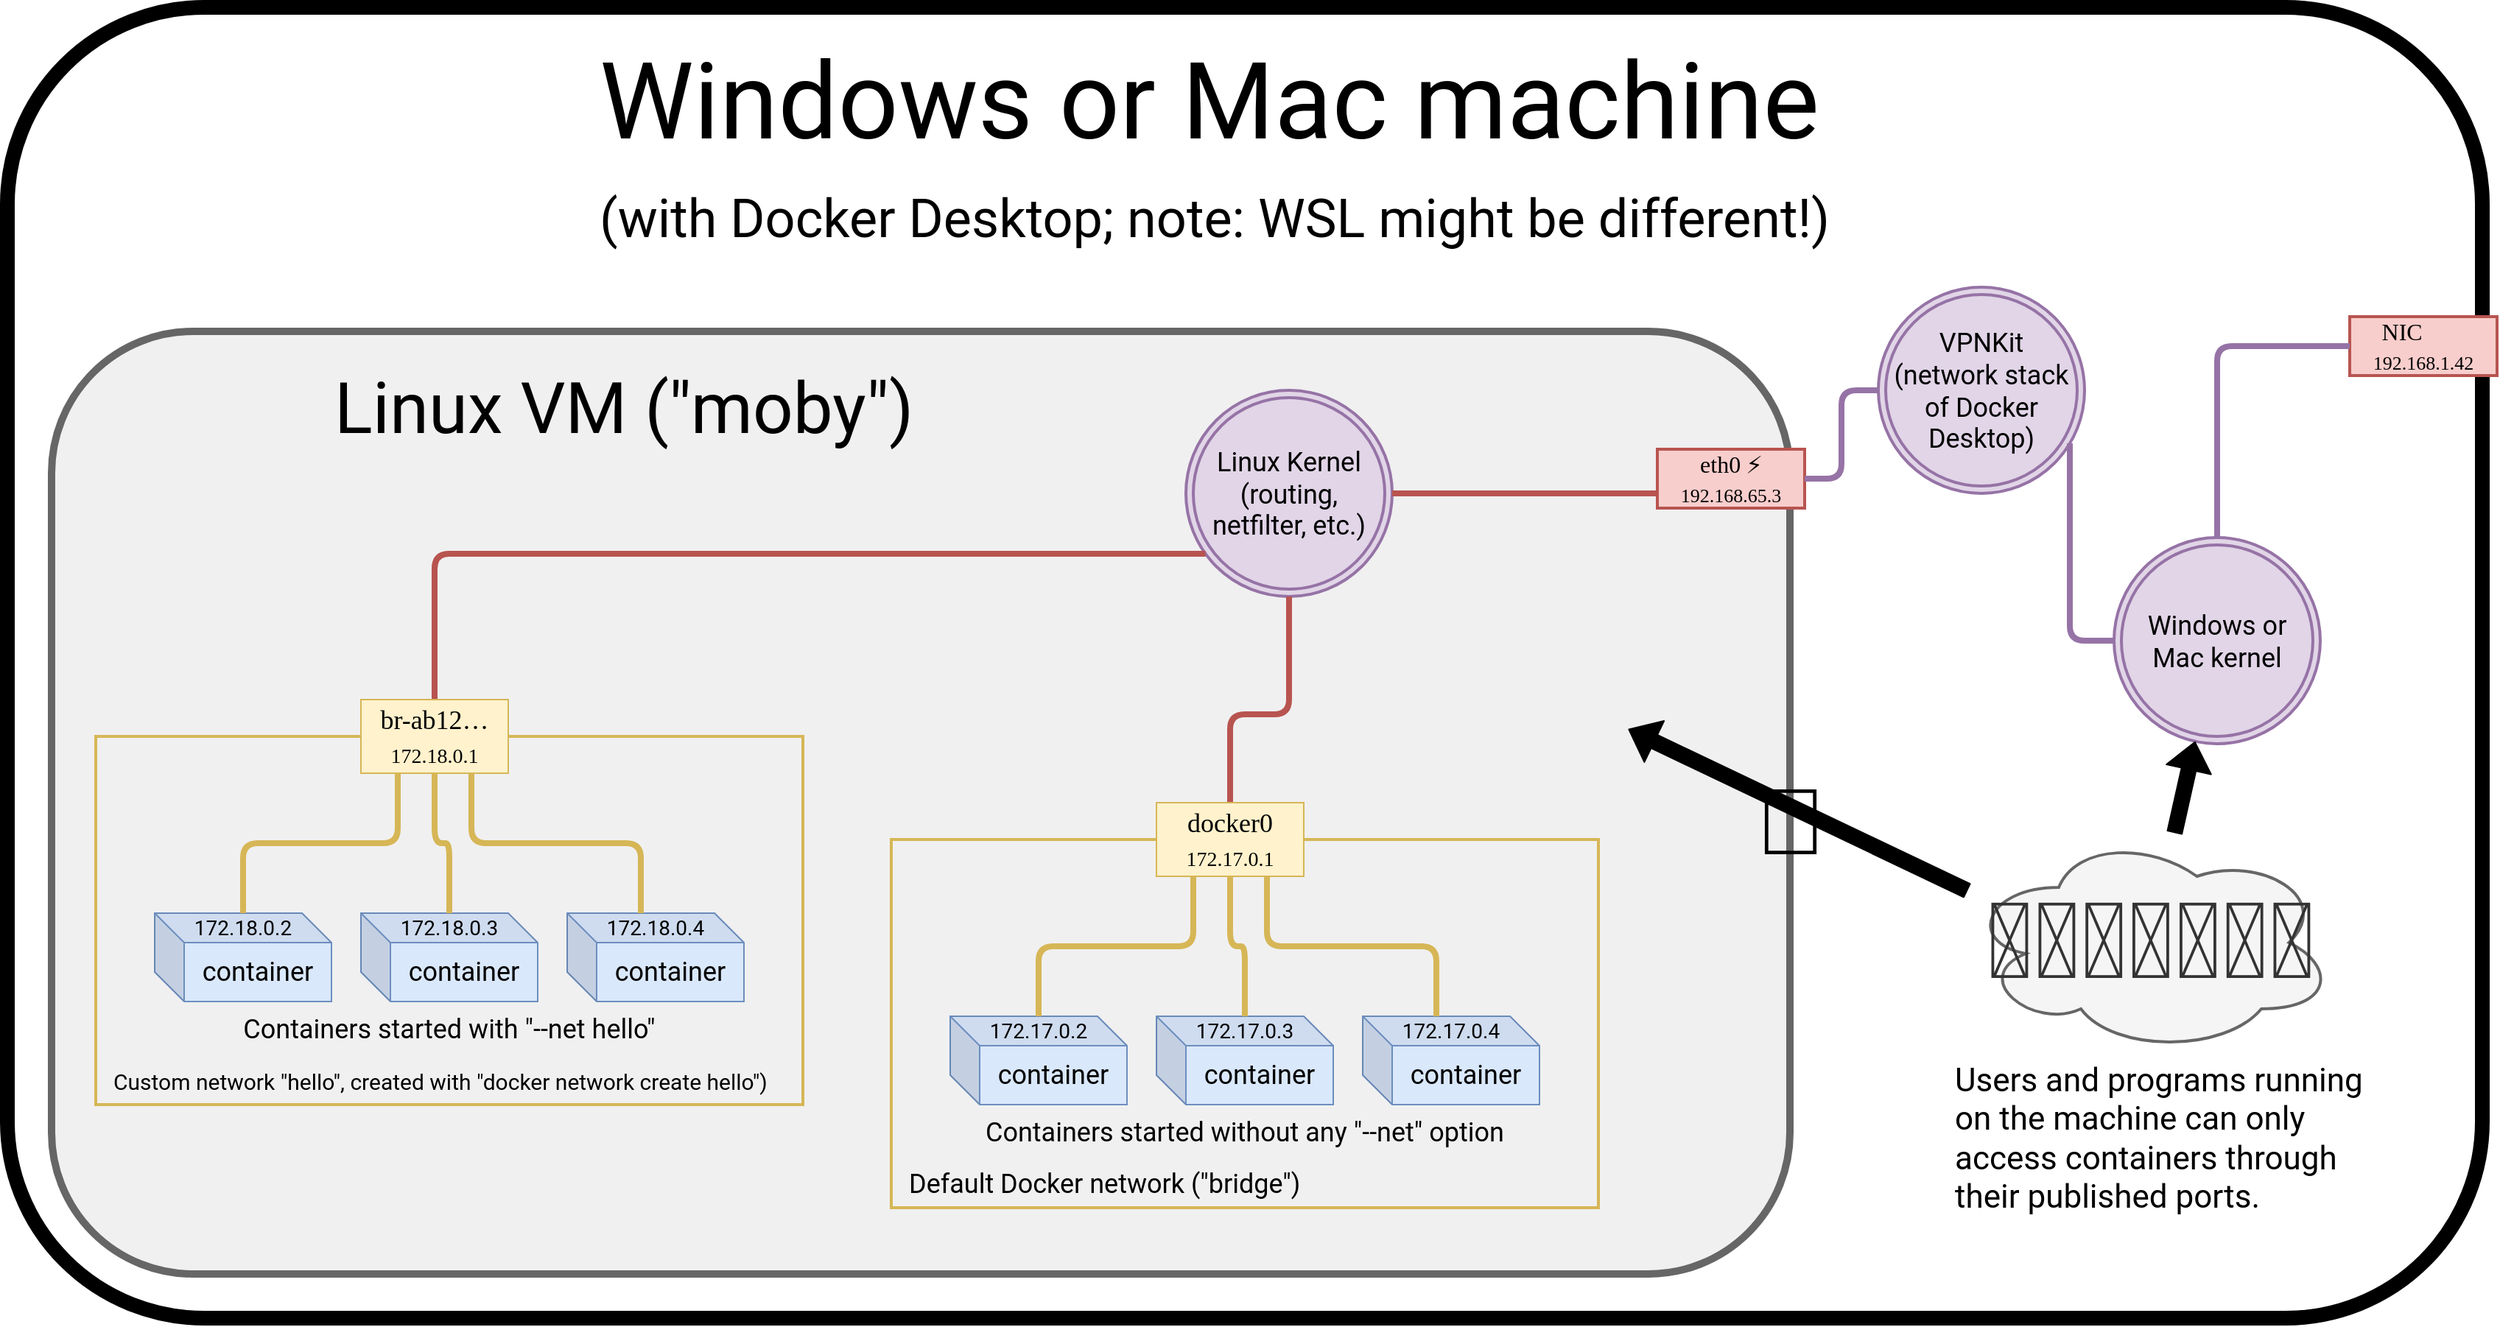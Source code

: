 <mxfile version="15.5.5" type="dropbox"><diagram name="Page-1" id="c37626ed-c26b-45fb-9056-f9ebc6bb27b6"><mxGraphModel dx="1099" dy="1464" grid="1" gridSize="10" guides="1" tooltips="1" connect="1" arrows="1" fold="1" page="1" pageScale="1" pageWidth="1100" pageHeight="850" background="none" math="0" shadow="0"><root><mxCell id="0"/><mxCell id="1" parent="0"/><mxCell id="JxuDSSSD3Yc8OIMS4-AJ-1" value="" style="rounded=1;whiteSpace=wrap;html=1;fontFamily=Roboto;fontSource=https%3A%2F%2Ffonts.googleapis.com%2Fcss%3Ffamily%3DRoboto;fontSize=72;strokeWidth=10;fillColor=none;align=center;perimeterSpacing=0;" parent="1" vertex="1"><mxGeometry x="160" y="-140" width="1680" height="890" as="geometry"/></mxCell><mxCell id="La_aAElFL1VzLqNHk7Vx-23" value="" style="rounded=1;whiteSpace=wrap;html=1;fontFamily=Roboto;fontSource=https%3A%2F%2Ffonts.googleapis.com%2Fcss%3Ffamily%3DRoboto;fontSize=72;strokeWidth=5;align=center;perimeterSpacing=0;fillColor=#f0f0f0;strokeColor=#666666;fontColor=#333333;" parent="1" vertex="1"><mxGeometry x="190" y="80" width="1180" height="640" as="geometry"/></mxCell><mxCell id="La_aAElFL1VzLqNHk7Vx-24" value="&lt;p style=&quot;line-height: 0.5&quot; align=&quot;left&quot;&gt;&lt;/p&gt;&lt;div align=&quot;left&quot;&gt;&lt;font style=&quot;font-size: 48px&quot;&gt;Linux VM (&quot;moby&quot;)&lt;/font&gt;&lt;font style=&quot;font-size: 48px&quot;&gt;&lt;br&gt;&lt;/font&gt;&lt;/div&gt;&lt;p align=&quot;left&quot;&gt;&lt;/p&gt;" style="text;html=1;strokeColor=none;fillColor=none;align=left;verticalAlign=middle;whiteSpace=wrap;rounded=0;fontFamily=Roboto;fontSource=https%3A%2F%2Ffonts.googleapis.com%2Fcss%3Ffamily%3DRoboto;fontSize=72;" parent="1" vertex="1"><mxGeometry x="380" y="60" width="450" height="130" as="geometry"/></mxCell><mxCell id="La_aAElFL1VzLqNHk7Vx-20" value="" style="shape=image;verticalLabelPosition=bottom;labelBackgroundColor=#ffffff;verticalAlign=top;aspect=fixed;imageAspect=0;image=https://images-wixmp-ed30a86b8c4ca887773594c2.wixmp.com/i/a7b9934d-93f8-4025-8787-016ea09695da/d8m1nku-48fef80c-44e0-413e-9765-098c9dfa973f.png;" parent="1" vertex="1"><mxGeometry x="220" y="110" width="149.19" height="180" as="geometry"/></mxCell><mxCell id="La_aAElFL1VzLqNHk7Vx-27" value="&lt;div style=&quot;font-size: 16px&quot;&gt;eth0 ⚡️&lt;/div&gt;&lt;div style=&quot;font-size: 16px&quot;&gt;&lt;font style=&quot;font-size: 13px&quot;&gt;192.168.65.3&lt;/font&gt;&lt;br&gt;&lt;/div&gt;" style="rounded=0;whiteSpace=wrap;html=1;fontFamily=Roboto Mono;fontSource=https%3A%2F%2Ffonts.googleapis.com%2Fcss%3Ffamily%3DRoboto%2BMono;fontSize=16;strokeWidth=2;fillColor=#f8cecc;align=center;spacing=2;strokeColor=#b85450;" parent="1" vertex="1"><mxGeometry x="1280" y="160" width="100" height="40" as="geometry"/></mxCell><mxCell id="La_aAElFL1VzLqNHk7Vx-38" value="&lt;div style=&quot;font-size: 72px&quot; align=&quot;left&quot;&gt;&lt;font style=&quot;font-size: 72px&quot;&gt;👨🏾‍💻👩🏼‍💻🤖&lt;br&gt;&lt;/font&gt;&lt;/div&gt;" style="ellipse;shape=cloud;whiteSpace=wrap;html=1;fontFamily=Roboto;fontSource=https%3A%2F%2Ffonts.googleapis.com%2Fcss%3Ffamily%3DRoboto;fontSize=72;strokeWidth=2;fillColor=#f5f5f5;align=center;strokeColor=#666666;fontColor=#333333;" parent="1" vertex="1"><mxGeometry x="1490" y="420" width="250" height="150" as="geometry"/></mxCell><mxCell id="La_aAElFL1VzLqNHk7Vx-39" value="&lt;div style=&quot;font-size: 22px;&quot; align=&quot;left&quot;&gt;&lt;font data-font-src=&quot;https://fonts.googleapis.com/css?family=Roboto&quot; style=&quot;font-size: 22px;&quot; face=&quot;Roboto&quot;&gt;Users and programs running on the machine can only access containers through their published ports.&lt;br style=&quot;font-size: 22px;&quot;&gt;&lt;/font&gt;&lt;/div&gt;" style="text;html=1;strokeColor=none;fillColor=none;align=left;verticalAlign=middle;whiteSpace=wrap;rounded=0;fontFamily=Roboto Mono;fontSource=https%3A%2F%2Ffonts.googleapis.com%2Fcss%3Ffamily%3DRoboto%2BMono;fontSize=22;" parent="1" vertex="1"><mxGeometry x="1480" y="550" width="280" height="155" as="geometry"/></mxCell><mxCell id="La_aAElFL1VzLqNHk7Vx-41" value="&lt;div align=&quot;center&quot;&gt;Linux Kernel&lt;/div&gt;&lt;div align=&quot;center&quot;&gt;(routing, netfilter, etc.)&lt;br&gt;&lt;/div&gt;" style="ellipse;shape=doubleEllipse;whiteSpace=wrap;html=1;aspect=fixed;rounded=1;fontFamily=Roboto;fontSource=https%3A%2F%2Ffonts.googleapis.com%2Fcss%3Ffamily%3DRoboto;fontSize=18;strokeWidth=2;fillColor=#e1d5e7;align=center;strokeColor=#9673a6;" parent="1" vertex="1"><mxGeometry x="960" y="120" width="140" height="140" as="geometry"/></mxCell><mxCell id="La_aAElFL1VzLqNHk7Vx-43" value="" style="html=1;rounded=1;fontFamily=Roboto;fontSource=https%3A%2F%2Ffonts.googleapis.com%2Fcss%3Ffamily%3DRoboto;fontSize=14;edgeStyle=orthogonalEdgeStyle;entryX=0;entryY=0.75;entryDx=0;entryDy=0;sketch=0;shadow=0;strokeColor=#b85450;strokeWidth=4;endArrow=none;endFill=0;fillColor=#f8cecc;" parent="1" source="La_aAElFL1VzLqNHk7Vx-41" target="La_aAElFL1VzLqNHk7Vx-27" edge="1"><mxGeometry width="100" relative="1" as="geometry"><mxPoint x="900" y="300" as="sourcePoint"/><mxPoint x="1015" y="395" as="targetPoint"/></mxGeometry></mxCell><mxCell id="La_aAElFL1VzLqNHk7Vx-45" value="" style="html=1;rounded=1;fontFamily=Roboto;fontSource=https%3A%2F%2Ffonts.googleapis.com%2Fcss%3Ffamily%3DRoboto;fontSize=14;edgeStyle=orthogonalEdgeStyle;sketch=0;shadow=0;strokeColor=#b85450;strokeWidth=4;endArrow=none;endFill=0;fillColor=#f8cecc;" parent="1" source="La_aAElFL1VzLqNHk7Vx-41" target="La_aAElFL1VzLqNHk7Vx-4" edge="1"><mxGeometry width="100" relative="1" as="geometry"><mxPoint x="910" y="310" as="sourcePoint"/><mxPoint x="990" y="270" as="targetPoint"/><Array as="points"><mxPoint x="450" y="231"/></Array></mxGeometry></mxCell><mxCell id="lueCSmkLu6gy37OIB6bL-1" value="" style="group" parent="1" vertex="1" connectable="0"><mxGeometry x="220" y="330" width="480" height="275" as="geometry"/></mxCell><mxCell id="La_aAElFL1VzLqNHk7Vx-16" value="" style="rounded=0;whiteSpace=wrap;html=1;fontFamily=Roboto;fontSource=https%3A%2F%2Ffonts.googleapis.com%2Fcss%3Ffamily%3DRoboto;fontSize=14;fillColor=none;strokeWidth=2;strokeColor=#d6b656;" parent="lueCSmkLu6gy37OIB6bL-1" vertex="1"><mxGeometry y="25" width="480" height="250" as="geometry"/></mxCell><mxCell id="La_aAElFL1VzLqNHk7Vx-4" value="&lt;div&gt;&lt;font data-font-src=&quot;https://fonts.googleapis.com/css?family=Roboto+Mono&quot; face=&quot;Roboto Mono&quot;&gt;br-ab12…&lt;/font&gt;&lt;br&gt;&lt;font data-font-src=&quot;https://fonts.googleapis.com/css?family=Roboto+Mono&quot; face=&quot;Roboto Mono&quot;&gt;&lt;font data-font-src=&quot;https://fonts.googleapis.com/css?family=Roboto+Mono&quot; face=&quot;Roboto Mono&quot;&gt;&lt;font style=&quot;font-size: 14px&quot;&gt;172.18.0.1&lt;/font&gt;&lt;/font&gt;&lt;/font&gt;&lt;/div&gt;" style="rounded=0;whiteSpace=wrap;html=1;fontFamily=Roboto;fontSource=https%3A%2F%2Ffonts.googleapis.com%2Fcss%3Ffamily%3DRoboto;fontSize=18;fillColor=#fff2cc;strokeColor=#d6b656;" parent="lueCSmkLu6gy37OIB6bL-1" vertex="1"><mxGeometry x="180" width="100" height="50" as="geometry"/></mxCell><mxCell id="La_aAElFL1VzLqNHk7Vx-6" value="" style="group" parent="lueCSmkLu6gy37OIB6bL-1" vertex="1" connectable="0"><mxGeometry x="40" y="145" width="120" height="60" as="geometry"/></mxCell><mxCell id="La_aAElFL1VzLqNHk7Vx-1" value="&lt;font data-font-src=&quot;https://fonts.googleapis.com/css?family=Roboto&quot; style=&quot;font-size: 18px;&quot; face=&quot;Roboto&quot;&gt;container&lt;/font&gt;" style="shape=cube;whiteSpace=wrap;html=1;boundedLbl=1;backgroundOutline=1;darkOpacity=0.05;darkOpacity2=0.1;fontSize=18;fillColor=#dae8fc;strokeColor=#6c8ebf;" parent="La_aAElFL1VzLqNHk7Vx-6" vertex="1"><mxGeometry width="120" height="60" as="geometry"/></mxCell><mxCell id="La_aAElFL1VzLqNHk7Vx-5" value="&lt;font style=&quot;font-size: 14px&quot;&gt;172&lt;/font&gt;&lt;font style=&quot;font-size: 14px&quot;&gt;.18.0.2&lt;/font&gt;" style="text;html=1;strokeColor=none;fillColor=none;align=center;verticalAlign=middle;whiteSpace=wrap;rounded=0;fontFamily=Roboto;fontSource=https%3A%2F%2Ffonts.googleapis.com%2Fcss%3Ffamily%3DRoboto;fontSize=18;" parent="La_aAElFL1VzLqNHk7Vx-6" vertex="1"><mxGeometry x="30" width="60" height="15" as="geometry"/></mxCell><mxCell id="La_aAElFL1VzLqNHk7Vx-7" value="" style="group" parent="lueCSmkLu6gy37OIB6bL-1" vertex="1" connectable="0"><mxGeometry x="180" y="145" width="120" height="60" as="geometry"/></mxCell><mxCell id="La_aAElFL1VzLqNHk7Vx-8" value="&lt;font data-font-src=&quot;https://fonts.googleapis.com/css?family=Roboto&quot; style=&quot;font-size: 18px;&quot; face=&quot;Roboto&quot;&gt;container&lt;/font&gt;" style="shape=cube;whiteSpace=wrap;html=1;boundedLbl=1;backgroundOutline=1;darkOpacity=0.05;darkOpacity2=0.1;fontSize=18;fillColor=#dae8fc;strokeColor=#6c8ebf;" parent="La_aAElFL1VzLqNHk7Vx-7" vertex="1"><mxGeometry width="120" height="60" as="geometry"/></mxCell><mxCell id="La_aAElFL1VzLqNHk7Vx-9" value="&lt;div&gt;&lt;font style=&quot;font-size: 14px&quot;&gt;172&lt;/font&gt;&lt;font style=&quot;font-size: 14px&quot;&gt;.18.0.3&lt;/font&gt;&lt;/div&gt;" style="text;html=1;strokeColor=none;fillColor=none;align=center;verticalAlign=middle;whiteSpace=wrap;rounded=0;fontFamily=Roboto;fontSource=https%3A%2F%2Ffonts.googleapis.com%2Fcss%3Ffamily%3DRoboto;fontSize=18;" parent="La_aAElFL1VzLqNHk7Vx-7" vertex="1"><mxGeometry x="30" width="60" height="15" as="geometry"/></mxCell><mxCell id="La_aAElFL1VzLqNHk7Vx-10" value="" style="group" parent="lueCSmkLu6gy37OIB6bL-1" vertex="1" connectable="0"><mxGeometry x="320" y="145" width="120" height="60" as="geometry"/></mxCell><mxCell id="La_aAElFL1VzLqNHk7Vx-11" value="&lt;font data-font-src=&quot;https://fonts.googleapis.com/css?family=Roboto&quot; style=&quot;font-size: 18px;&quot; face=&quot;Roboto&quot;&gt;container&lt;/font&gt;" style="shape=cube;whiteSpace=wrap;html=1;boundedLbl=1;backgroundOutline=1;darkOpacity=0.05;darkOpacity2=0.1;fontSize=18;fillColor=#dae8fc;strokeColor=#6c8ebf;" parent="La_aAElFL1VzLqNHk7Vx-10" vertex="1"><mxGeometry width="120" height="60" as="geometry"/></mxCell><mxCell id="La_aAElFL1VzLqNHk7Vx-12" value="&lt;font style=&quot;font-size: 14px&quot;&gt;172&lt;/font&gt;&lt;font style=&quot;font-size: 14px&quot;&gt;.18.0.4&lt;/font&gt;" style="text;html=1;strokeColor=none;fillColor=none;align=center;verticalAlign=middle;whiteSpace=wrap;rounded=0;fontFamily=Roboto;fontSource=https%3A%2F%2Ffonts.googleapis.com%2Fcss%3Ffamily%3DRoboto;fontSize=18;" parent="La_aAElFL1VzLqNHk7Vx-10" vertex="1"><mxGeometry x="30" width="60" height="15" as="geometry"/></mxCell><mxCell id="La_aAElFL1VzLqNHk7Vx-13" value="" style="html=1;rounded=1;fontFamily=Roboto;fontSource=https%3A%2F%2Ffonts.googleapis.com%2Fcss%3Ffamily%3DRoboto;fontSize=14;edgeStyle=orthogonalEdgeStyle;exitX=0.25;exitY=1;exitDx=0;exitDy=0;entryX=0.5;entryY=0;entryDx=0;entryDy=0;sketch=0;shadow=0;strokeColor=#d6b656;strokeWidth=4;endArrow=none;endFill=0;fillColor=#fff2cc;" parent="lueCSmkLu6gy37OIB6bL-1" source="La_aAElFL1VzLqNHk7Vx-4" target="La_aAElFL1VzLqNHk7Vx-5" edge="1"><mxGeometry width="100" relative="1" as="geometry"><mxPoint x="430" y="125" as="sourcePoint"/><mxPoint x="530" y="125" as="targetPoint"/></mxGeometry></mxCell><mxCell id="La_aAElFL1VzLqNHk7Vx-14" value="" style="html=1;rounded=1;fontFamily=Roboto;fontSource=https%3A%2F%2Ffonts.googleapis.com%2Fcss%3Ffamily%3DRoboto;fontSize=14;edgeStyle=orthogonalEdgeStyle;entryX=0.5;entryY=0;entryDx=0;entryDy=0;exitX=0.5;exitY=1;exitDx=0;exitDy=0;sketch=0;shadow=0;strokeColor=#d6b656;strokeWidth=4;endArrow=none;endFill=0;fillColor=#fff2cc;" parent="lueCSmkLu6gy37OIB6bL-1" source="La_aAElFL1VzLqNHk7Vx-4" target="La_aAElFL1VzLqNHk7Vx-9" edge="1"><mxGeometry width="100" relative="1" as="geometry"><mxPoint x="230" y="65" as="sourcePoint"/><mxPoint x="110" y="155" as="targetPoint"/></mxGeometry></mxCell><mxCell id="La_aAElFL1VzLqNHk7Vx-15" value="" style="html=1;rounded=1;fontFamily=Roboto;fontSource=https%3A%2F%2Ffonts.googleapis.com%2Fcss%3Ffamily%3DRoboto;fontSize=14;edgeStyle=orthogonalEdgeStyle;exitX=0.75;exitY=1;exitDx=0;exitDy=0;entryX=0;entryY=0;entryDx=50;entryDy=0;entryPerimeter=0;sketch=0;shadow=0;strokeColor=#d6b656;strokeWidth=4;endArrow=none;endFill=0;fillColor=#fff2cc;" parent="lueCSmkLu6gy37OIB6bL-1" source="La_aAElFL1VzLqNHk7Vx-4" target="La_aAElFL1VzLqNHk7Vx-11" edge="1"><mxGeometry width="100" relative="1" as="geometry"><mxPoint x="250" y="70" as="sourcePoint"/><mxPoint x="250" y="155" as="targetPoint"/></mxGeometry></mxCell><mxCell id="La_aAElFL1VzLqNHk7Vx-17" value="&lt;font style=&quot;font-size: 15px&quot;&gt;Custom network &quot;hello&quot;, created with &quot;docker network create hello&quot;)&lt;/font&gt;" style="text;html=1;strokeColor=none;fillColor=none;align=left;verticalAlign=middle;whiteSpace=wrap;rounded=0;fontFamily=Roboto;fontSource=https%3A%2F%2Ffonts.googleapis.com%2Fcss%3Ffamily%3DRoboto;fontSize=18;" parent="lueCSmkLu6gy37OIB6bL-1" vertex="1"><mxGeometry x="10" y="250" width="460" height="15" as="geometry"/></mxCell><mxCell id="La_aAElFL1VzLqNHk7Vx-18" value="&lt;div align=&quot;center&quot;&gt;Containers started with &quot;--net hello&quot;&lt;br&gt;&lt;/div&gt;" style="text;html=1;strokeColor=none;fillColor=none;align=center;verticalAlign=middle;whiteSpace=wrap;rounded=0;fontFamily=Roboto;fontSource=https%3A%2F%2Ffonts.googleapis.com%2Fcss%3Ffamily%3DRoboto;fontSize=18;" parent="lueCSmkLu6gy37OIB6bL-1" vertex="1"><mxGeometry x="10" y="215" width="460" height="15" as="geometry"/></mxCell><mxCell id="lueCSmkLu6gy37OIB6bL-54" value="" style="html=1;rounded=1;fontFamily=Roboto;fontSource=https%3A%2F%2Ffonts.googleapis.com%2Fcss%3Ffamily%3DRoboto;fontSize=14;edgeStyle=orthogonalEdgeStyle;sketch=0;shadow=0;strokeColor=#b85450;strokeWidth=4;endArrow=none;endFill=0;fillColor=#f8cecc;" parent="1" source="La_aAElFL1VzLqNHk7Vx-41" edge="1"><mxGeometry width="100" relative="1" as="geometry"><mxPoint x="1140" y="360" as="sourcePoint"/><mxPoint x="990" y="425" as="targetPoint"/><Array as="points"><mxPoint x="1030" y="340"/><mxPoint x="990" y="340"/></Array></mxGeometry></mxCell><mxCell id="lueCSmkLu6gy37OIB6bL-20" value="" style="group" parent="1" vertex="1" connectable="0"><mxGeometry x="760" y="400" width="555" height="275" as="geometry"/></mxCell><mxCell id="lueCSmkLu6gy37OIB6bL-21" value="" style="rounded=0;whiteSpace=wrap;html=1;fontFamily=Roboto;fontSource=https%3A%2F%2Ffonts.googleapis.com%2Fcss%3Ffamily%3DRoboto;fontSize=14;fillColor=none;strokeWidth=2;strokeColor=#d6b656;" parent="lueCSmkLu6gy37OIB6bL-20" vertex="1"><mxGeometry y="25" width="480" height="250" as="geometry"/></mxCell><mxCell id="lueCSmkLu6gy37OIB6bL-22" value="&lt;div&gt;&lt;font data-font-src=&quot;https://fonts.googleapis.com/css?family=Roboto+Mono&quot; face=&quot;Roboto Mono&quot;&gt;docker0&lt;/font&gt;&lt;br&gt;&lt;font data-font-src=&quot;https://fonts.googleapis.com/css?family=Roboto+Mono&quot; face=&quot;Roboto Mono&quot;&gt;&lt;font data-font-src=&quot;https://fonts.googleapis.com/css?family=Roboto+Mono&quot; face=&quot;Roboto Mono&quot;&gt;&lt;font style=&quot;font-size: 14px&quot;&gt;172.17.0.1&lt;/font&gt;&lt;/font&gt;&lt;/font&gt;&lt;/div&gt;" style="rounded=0;whiteSpace=wrap;html=1;fontFamily=Roboto;fontSource=https%3A%2F%2Ffonts.googleapis.com%2Fcss%3Ffamily%3DRoboto;fontSize=18;fillColor=#fff2cc;strokeColor=#d6b656;" parent="lueCSmkLu6gy37OIB6bL-20" vertex="1"><mxGeometry x="180" width="100" height="50" as="geometry"/></mxCell><mxCell id="lueCSmkLu6gy37OIB6bL-23" value="" style="group" parent="lueCSmkLu6gy37OIB6bL-20" vertex="1" connectable="0"><mxGeometry x="40" y="145" width="120" height="60" as="geometry"/></mxCell><mxCell id="lueCSmkLu6gy37OIB6bL-24" value="&lt;font data-font-src=&quot;https://fonts.googleapis.com/css?family=Roboto&quot; style=&quot;font-size: 18px;&quot; face=&quot;Roboto&quot;&gt;container&lt;/font&gt;" style="shape=cube;whiteSpace=wrap;html=1;boundedLbl=1;backgroundOutline=1;darkOpacity=0.05;darkOpacity2=0.1;fontSize=18;fillColor=#dae8fc;strokeColor=#6c8ebf;" parent="lueCSmkLu6gy37OIB6bL-23" vertex="1"><mxGeometry width="120" height="60" as="geometry"/></mxCell><mxCell id="lueCSmkLu6gy37OIB6bL-25" value="&lt;font style=&quot;font-size: 14px&quot;&gt;172&lt;/font&gt;&lt;font style=&quot;font-size: 14px&quot;&gt;.17.0.2&lt;/font&gt;" style="text;html=1;strokeColor=none;fillColor=none;align=center;verticalAlign=middle;whiteSpace=wrap;rounded=0;fontFamily=Roboto;fontSource=https%3A%2F%2Ffonts.googleapis.com%2Fcss%3Ffamily%3DRoboto;fontSize=18;" parent="lueCSmkLu6gy37OIB6bL-23" vertex="1"><mxGeometry x="30" width="60" height="15" as="geometry"/></mxCell><mxCell id="lueCSmkLu6gy37OIB6bL-26" value="" style="group" parent="lueCSmkLu6gy37OIB6bL-20" vertex="1" connectable="0"><mxGeometry x="180" y="145" width="120" height="60" as="geometry"/></mxCell><mxCell id="lueCSmkLu6gy37OIB6bL-27" value="&lt;font data-font-src=&quot;https://fonts.googleapis.com/css?family=Roboto&quot; style=&quot;font-size: 18px;&quot; face=&quot;Roboto&quot;&gt;container&lt;/font&gt;" style="shape=cube;whiteSpace=wrap;html=1;boundedLbl=1;backgroundOutline=1;darkOpacity=0.05;darkOpacity2=0.1;fontSize=18;fillColor=#dae8fc;strokeColor=#6c8ebf;" parent="lueCSmkLu6gy37OIB6bL-26" vertex="1"><mxGeometry width="120" height="60" as="geometry"/></mxCell><mxCell id="lueCSmkLu6gy37OIB6bL-28" value="&lt;div&gt;&lt;font style=&quot;font-size: 14px&quot;&gt;172&lt;/font&gt;&lt;font style=&quot;font-size: 14px&quot;&gt;.17.0.3&lt;/font&gt;&lt;/div&gt;" style="text;html=1;strokeColor=none;fillColor=none;align=center;verticalAlign=middle;whiteSpace=wrap;rounded=0;fontFamily=Roboto;fontSource=https%3A%2F%2Ffonts.googleapis.com%2Fcss%3Ffamily%3DRoboto;fontSize=18;" parent="lueCSmkLu6gy37OIB6bL-26" vertex="1"><mxGeometry x="30" width="60" height="15" as="geometry"/></mxCell><mxCell id="lueCSmkLu6gy37OIB6bL-29" value="" style="group" parent="lueCSmkLu6gy37OIB6bL-20" vertex="1" connectable="0"><mxGeometry x="320" y="145" width="120" height="60" as="geometry"/></mxCell><mxCell id="lueCSmkLu6gy37OIB6bL-30" value="&lt;font data-font-src=&quot;https://fonts.googleapis.com/css?family=Roboto&quot; style=&quot;font-size: 18px;&quot; face=&quot;Roboto&quot;&gt;container&lt;/font&gt;" style="shape=cube;whiteSpace=wrap;html=1;boundedLbl=1;backgroundOutline=1;darkOpacity=0.05;darkOpacity2=0.1;fontSize=18;fillColor=#dae8fc;strokeColor=#6c8ebf;" parent="lueCSmkLu6gy37OIB6bL-29" vertex="1"><mxGeometry width="120" height="60" as="geometry"/></mxCell><mxCell id="lueCSmkLu6gy37OIB6bL-31" value="&lt;font style=&quot;font-size: 14px&quot;&gt;172&lt;/font&gt;&lt;font style=&quot;font-size: 14px&quot;&gt;.17.0.4&lt;/font&gt;" style="text;html=1;strokeColor=none;fillColor=none;align=center;verticalAlign=middle;whiteSpace=wrap;rounded=0;fontFamily=Roboto;fontSource=https%3A%2F%2Ffonts.googleapis.com%2Fcss%3Ffamily%3DRoboto;fontSize=18;" parent="lueCSmkLu6gy37OIB6bL-29" vertex="1"><mxGeometry x="30" width="60" height="15" as="geometry"/></mxCell><mxCell id="lueCSmkLu6gy37OIB6bL-32" value="" style="html=1;rounded=1;fontFamily=Roboto;fontSource=https%3A%2F%2Ffonts.googleapis.com%2Fcss%3Ffamily%3DRoboto;fontSize=14;edgeStyle=orthogonalEdgeStyle;exitX=0.25;exitY=1;exitDx=0;exitDy=0;entryX=0.5;entryY=0;entryDx=0;entryDy=0;sketch=0;shadow=0;strokeColor=#d6b656;strokeWidth=4;endArrow=none;endFill=0;fillColor=#fff2cc;" parent="lueCSmkLu6gy37OIB6bL-20" source="lueCSmkLu6gy37OIB6bL-22" target="lueCSmkLu6gy37OIB6bL-25" edge="1"><mxGeometry width="100" relative="1" as="geometry"><mxPoint x="430" y="125" as="sourcePoint"/><mxPoint x="530" y="125" as="targetPoint"/></mxGeometry></mxCell><mxCell id="lueCSmkLu6gy37OIB6bL-33" value="" style="html=1;rounded=1;fontFamily=Roboto;fontSource=https%3A%2F%2Ffonts.googleapis.com%2Fcss%3Ffamily%3DRoboto;fontSize=14;edgeStyle=orthogonalEdgeStyle;entryX=0.5;entryY=0;entryDx=0;entryDy=0;exitX=0.5;exitY=1;exitDx=0;exitDy=0;sketch=0;shadow=0;strokeColor=#d6b656;strokeWidth=4;endArrow=none;endFill=0;fillColor=#fff2cc;" parent="lueCSmkLu6gy37OIB6bL-20" source="lueCSmkLu6gy37OIB6bL-22" target="lueCSmkLu6gy37OIB6bL-28" edge="1"><mxGeometry width="100" relative="1" as="geometry"><mxPoint x="230" y="65" as="sourcePoint"/><mxPoint x="110" y="155" as="targetPoint"/></mxGeometry></mxCell><mxCell id="lueCSmkLu6gy37OIB6bL-34" value="" style="html=1;rounded=1;fontFamily=Roboto;fontSource=https%3A%2F%2Ffonts.googleapis.com%2Fcss%3Ffamily%3DRoboto;fontSize=14;edgeStyle=orthogonalEdgeStyle;exitX=0.75;exitY=1;exitDx=0;exitDy=0;entryX=0;entryY=0;entryDx=50;entryDy=0;entryPerimeter=0;sketch=0;shadow=0;strokeColor=#d6b656;strokeWidth=4;endArrow=none;endFill=0;fillColor=#fff2cc;" parent="lueCSmkLu6gy37OIB6bL-20" source="lueCSmkLu6gy37OIB6bL-22" target="lueCSmkLu6gy37OIB6bL-30" edge="1"><mxGeometry width="100" relative="1" as="geometry"><mxPoint x="250" y="70" as="sourcePoint"/><mxPoint x="250" y="155" as="targetPoint"/></mxGeometry></mxCell><mxCell id="lueCSmkLu6gy37OIB6bL-35" value="&lt;div align=&quot;left&quot;&gt;Default Docker network (&quot;bridge&quot;)&lt;br&gt;&lt;/div&gt;" style="text;html=1;strokeColor=none;fillColor=none;align=left;verticalAlign=middle;whiteSpace=wrap;rounded=0;fontFamily=Roboto;fontSource=https%3A%2F%2Ffonts.googleapis.com%2Fcss%3Ffamily%3DRoboto;fontSize=18;" parent="lueCSmkLu6gy37OIB6bL-20" vertex="1"><mxGeometry x="10" y="250" width="330" height="15" as="geometry"/></mxCell><mxCell id="lueCSmkLu6gy37OIB6bL-36" value="&lt;div align=&quot;center&quot;&gt;Containers started without any &quot;--net&quot; option&lt;br&gt;&lt;/div&gt;" style="text;html=1;strokeColor=none;fillColor=none;align=center;verticalAlign=middle;whiteSpace=wrap;rounded=0;fontFamily=Roboto;fontSource=https%3A%2F%2Ffonts.googleapis.com%2Fcss%3Ffamily%3DRoboto;fontSize=18;" parent="lueCSmkLu6gy37OIB6bL-20" vertex="1"><mxGeometry x="10" y="215" width="460" height="15" as="geometry"/></mxCell><mxCell id="JxuDSSSD3Yc8OIMS4-AJ-2" value="Windows or Mac machine" style="text;html=1;strokeColor=none;fillColor=none;align=left;verticalAlign=middle;whiteSpace=wrap;rounded=0;fontFamily=Roboto;fontSource=https%3A%2F%2Ffonts.googleapis.com%2Fcss%3Ffamily%3DRoboto;fontSize=72;" parent="1" vertex="1"><mxGeometry x="560" y="-140" width="850" height="130" as="geometry"/></mxCell><mxCell id="JxuDSSSD3Yc8OIMS4-AJ-3" value="" style="shape=image;verticalLabelPosition=bottom;labelBackgroundColor=#ffffff;verticalAlign=top;aspect=fixed;imageAspect=0;image=https://www.freelogovectors.net/wp-content/uploads/2016/12/apple_logo.png;" parent="1" vertex="1"><mxGeometry x="392.19" y="-130" width="147.81" height="180" as="geometry"/></mxCell><mxCell id="JxuDSSSD3Yc8OIMS4-AJ-4" value="" style="shape=image;verticalLabelPosition=bottom;labelBackgroundColor=#ffffff;verticalAlign=top;aspect=fixed;imageAspect=0;image=https://upload.wikimedia.org/wikipedia/commons/thumb/5/5f/Windows_logo_-_2012.svg/2048px-Windows_logo_-_2012.svg.png;" parent="1" vertex="1"><mxGeometry x="210" y="-110" width="160" height="160" as="geometry"/></mxCell><mxCell id="JxuDSSSD3Yc8OIMS4-AJ-5" value="&lt;font style=&quot;font-size: 36px&quot;&gt;(with Docker Desktop; note: WSL might be different!)&lt;/font&gt;" style="text;html=1;strokeColor=none;fillColor=none;align=left;verticalAlign=middle;whiteSpace=wrap;rounded=0;fontFamily=Roboto;fontSource=https%3A%2F%2Ffonts.googleapis.com%2Fcss%3Ffamily%3DRoboto;fontSize=48;" parent="1" vertex="1"><mxGeometry x="560" y="-66" width="850" height="130" as="geometry"/></mxCell><mxCell id="JxuDSSSD3Yc8OIMS4-AJ-6" value="VPNKit&lt;br&gt;(network stack of Docker Desktop)" style="ellipse;shape=doubleEllipse;whiteSpace=wrap;html=1;aspect=fixed;rounded=1;fontFamily=Roboto;fontSource=https%3A%2F%2Ffonts.googleapis.com%2Fcss%3Ffamily%3DRoboto;fontSize=18;strokeWidth=2;fillColor=#e1d5e7;align=center;strokeColor=#9673a6;" parent="1" vertex="1"><mxGeometry x="1430" y="50" width="140" height="140" as="geometry"/></mxCell><mxCell id="JxuDSSSD3Yc8OIMS4-AJ-7" value="Windows or Mac kernel" style="ellipse;shape=doubleEllipse;whiteSpace=wrap;html=1;aspect=fixed;rounded=1;fontFamily=Roboto;fontSource=https%3A%2F%2Ffonts.googleapis.com%2Fcss%3Ffamily%3DRoboto;fontSize=18;strokeWidth=2;fillColor=#e1d5e7;align=center;strokeColor=#9673a6;" parent="1" vertex="1"><mxGeometry x="1590" y="220" width="140" height="140" as="geometry"/></mxCell><mxCell id="JxuDSSSD3Yc8OIMS4-AJ-8" value="" style="html=1;rounded=1;fontFamily=Roboto;fontSource=https%3A%2F%2Ffonts.googleapis.com%2Fcss%3Ffamily%3DRoboto;fontSize=14;edgeStyle=orthogonalEdgeStyle;sketch=0;shadow=0;strokeColor=#9673a6;strokeWidth=4;endArrow=none;endFill=0;fillColor=#e1d5e7;entryX=1;entryY=0.5;entryDx=0;entryDy=0;" parent="1" source="JxuDSSSD3Yc8OIMS4-AJ-6" target="La_aAElFL1VzLqNHk7Vx-27" edge="1"><mxGeometry width="100" relative="1" as="geometry"><mxPoint x="1110" y="200" as="sourcePoint"/><mxPoint x="1280" y="270" as="targetPoint"/><Array as="points"/></mxGeometry></mxCell><mxCell id="JxuDSSSD3Yc8OIMS4-AJ-9" value="" style="html=1;rounded=1;fontFamily=Roboto;fontSource=https%3A%2F%2Ffonts.googleapis.com%2Fcss%3Ffamily%3DRoboto;fontSize=14;edgeStyle=orthogonalEdgeStyle;sketch=0;shadow=0;strokeColor=#9673a6;strokeWidth=4;endArrow=none;endFill=0;fillColor=#e1d5e7;" parent="1" source="JxuDSSSD3Yc8OIMS4-AJ-7" target="JxuDSSSD3Yc8OIMS4-AJ-6" edge="1"><mxGeometry width="100" relative="1" as="geometry"><mxPoint x="1420" y="260" as="sourcePoint"/><mxPoint x="1380" y="260" as="targetPoint"/><Array as="points"><mxPoint x="1560" y="290"/></Array></mxGeometry></mxCell><mxCell id="JxuDSSSD3Yc8OIMS4-AJ-10" value="&lt;div style=&quot;font-size: 16px&quot;&gt;NIC 📶🔌&lt;br&gt;&lt;/div&gt;&lt;div style=&quot;font-size: 16px&quot;&gt;&lt;font style=&quot;font-size: 13px&quot;&gt;192.168.1.42&lt;/font&gt;&lt;br&gt;&lt;/div&gt;" style="rounded=0;whiteSpace=wrap;html=1;fontFamily=Roboto Mono;fontSource=https%3A%2F%2Ffonts.googleapis.com%2Fcss%3Ffamily%3DRoboto%2BMono;fontSize=16;strokeWidth=2;fillColor=#f8cecc;align=center;spacing=2;strokeColor=#b85450;" parent="1" vertex="1"><mxGeometry x="1750" y="70" width="100" height="40" as="geometry"/></mxCell><mxCell id="JxuDSSSD3Yc8OIMS4-AJ-11" value="" style="html=1;rounded=1;fontFamily=Roboto;fontSource=https%3A%2F%2Ffonts.googleapis.com%2Fcss%3Ffamily%3DRoboto;fontSize=14;edgeStyle=orthogonalEdgeStyle;sketch=0;shadow=0;strokeColor=#9673a6;strokeWidth=4;endArrow=none;endFill=0;fillColor=#e1d5e7;" parent="1" source="JxuDSSSD3Yc8OIMS4-AJ-7" target="JxuDSSSD3Yc8OIMS4-AJ-10" edge="1"><mxGeometry width="100" relative="1" as="geometry"><mxPoint x="1600" y="300" as="sourcePoint"/><mxPoint x="1570" y="130" as="targetPoint"/><Array as="points"><mxPoint x="1660" y="90"/></Array></mxGeometry></mxCell><mxCell id="JxuDSSSD3Yc8OIMS4-AJ-12" style="rounded=1;sketch=0;orthogonalLoop=1;jettySize=auto;html=1;shadow=0;fontFamily=Roboto;fontSource=https%3A%2F%2Ffonts.googleapis.com%2Fcss%3Ffamily%3DRoboto;fontSize=18;endArrow=block;endFill=0;strokeColor=default;strokeWidth=1;shape=flexArrow;startArrow=none;startFill=0;fillColor=#000000;" parent="1" source="La_aAElFL1VzLqNHk7Vx-38" target="JxuDSSSD3Yc8OIMS4-AJ-7" edge="1"><mxGeometry relative="1" as="geometry"><mxPoint x="1572.09" y="298.657" as="sourcePoint"/><mxPoint x="1470" y="310" as="targetPoint"/></mxGeometry></mxCell><mxCell id="JxuDSSSD3Yc8OIMS4-AJ-14" style="rounded=1;sketch=0;orthogonalLoop=1;jettySize=auto;html=1;shadow=0;fontFamily=Roboto;fontSource=https%3A%2F%2Ffonts.googleapis.com%2Fcss%3Ffamily%3DRoboto;fontSize=18;endArrow=block;endFill=0;strokeColor=default;strokeWidth=1;shape=flexArrow;startArrow=none;startFill=0;fillColor=#000000;entryX=0.907;entryY=0.422;entryDx=0;entryDy=0;entryPerimeter=0;exitX=0.792;exitY=0.674;exitDx=0;exitDy=0;exitPerimeter=0;" parent="1" source="JxuDSSSD3Yc8OIMS4-AJ-1" target="La_aAElFL1VzLqNHk7Vx-23" edge="1"><mxGeometry relative="1" as="geometry"><mxPoint x="1640.863" y="430.606" as="sourcePoint"/><mxPoint x="1654.991" y="368.372" as="targetPoint"/></mxGeometry></mxCell><mxCell id="JxuDSSSD3Yc8OIMS4-AJ-15" value="&lt;font style=&quot;font-size: 64px&quot;&gt;🚫&lt;/font&gt;" style="edgeLabel;html=1;align=center;verticalAlign=middle;resizable=0;points=[];fontSize=22;labelBackgroundColor=none;" parent="JxuDSSSD3Yc8OIMS4-AJ-14" vertex="1" connectable="0"><mxGeometry x="-0.243" y="-4" relative="1" as="geometry"><mxPoint x="-35" y="-2" as="offset"/></mxGeometry></mxCell></root></mxGraphModel></diagram></mxfile>